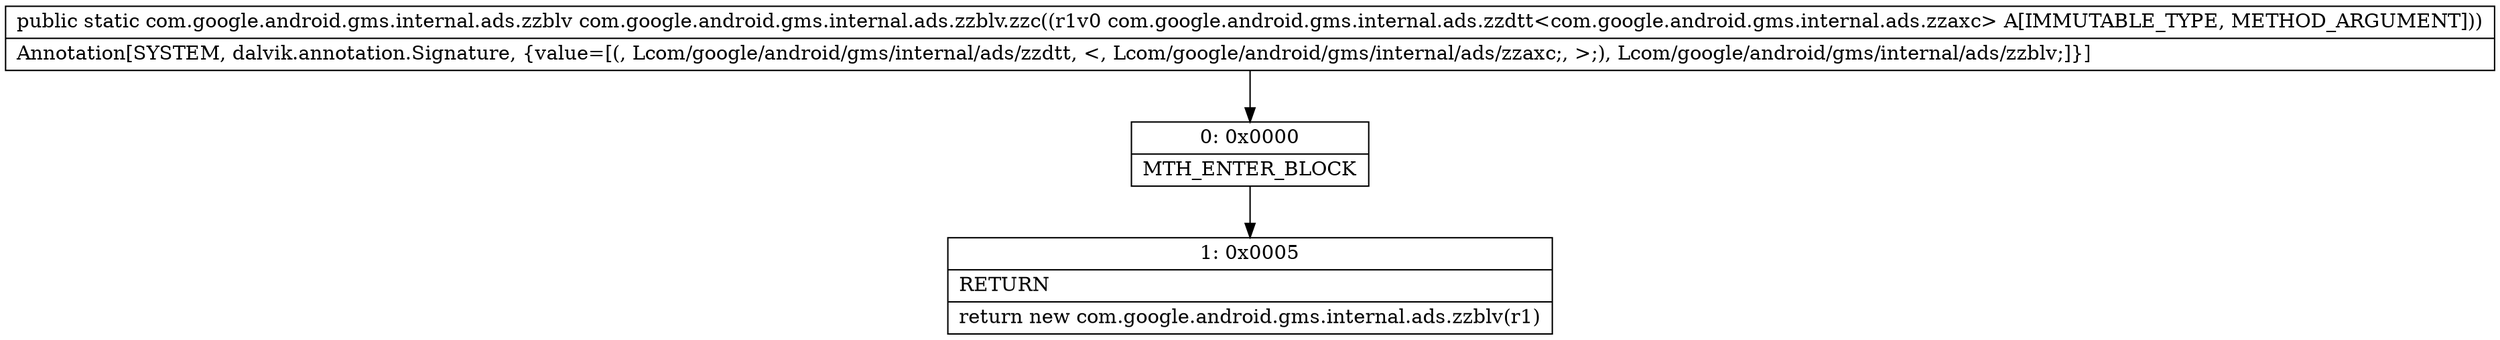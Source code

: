 digraph "CFG forcom.google.android.gms.internal.ads.zzblv.zzc(Lcom\/google\/android\/gms\/internal\/ads\/zzdtt;)Lcom\/google\/android\/gms\/internal\/ads\/zzblv;" {
Node_0 [shape=record,label="{0\:\ 0x0000|MTH_ENTER_BLOCK\l}"];
Node_1 [shape=record,label="{1\:\ 0x0005|RETURN\l|return new com.google.android.gms.internal.ads.zzblv(r1)\l}"];
MethodNode[shape=record,label="{public static com.google.android.gms.internal.ads.zzblv com.google.android.gms.internal.ads.zzblv.zzc((r1v0 com.google.android.gms.internal.ads.zzdtt\<com.google.android.gms.internal.ads.zzaxc\> A[IMMUTABLE_TYPE, METHOD_ARGUMENT]))  | Annotation[SYSTEM, dalvik.annotation.Signature, \{value=[(, Lcom\/google\/android\/gms\/internal\/ads\/zzdtt, \<, Lcom\/google\/android\/gms\/internal\/ads\/zzaxc;, \>;), Lcom\/google\/android\/gms\/internal\/ads\/zzblv;]\}]\l}"];
MethodNode -> Node_0;
Node_0 -> Node_1;
}

